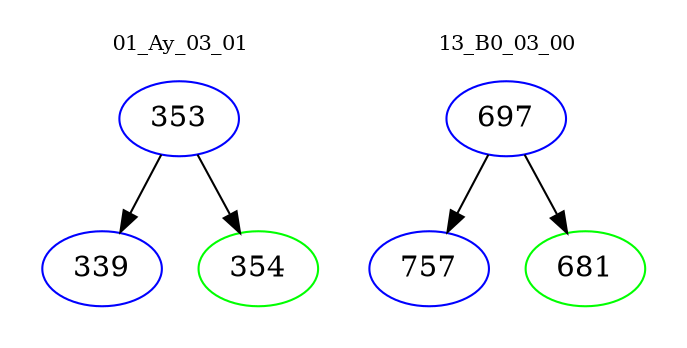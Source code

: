 digraph{
subgraph cluster_0 {
color = white
label = "01_Ay_03_01";
fontsize=10;
T0_353 [label="353", color="blue"]
T0_353 -> T0_339 [color="black"]
T0_339 [label="339", color="blue"]
T0_353 -> T0_354 [color="black"]
T0_354 [label="354", color="green"]
}
subgraph cluster_1 {
color = white
label = "13_B0_03_00";
fontsize=10;
T1_697 [label="697", color="blue"]
T1_697 -> T1_757 [color="black"]
T1_757 [label="757", color="blue"]
T1_697 -> T1_681 [color="black"]
T1_681 [label="681", color="green"]
}
}
